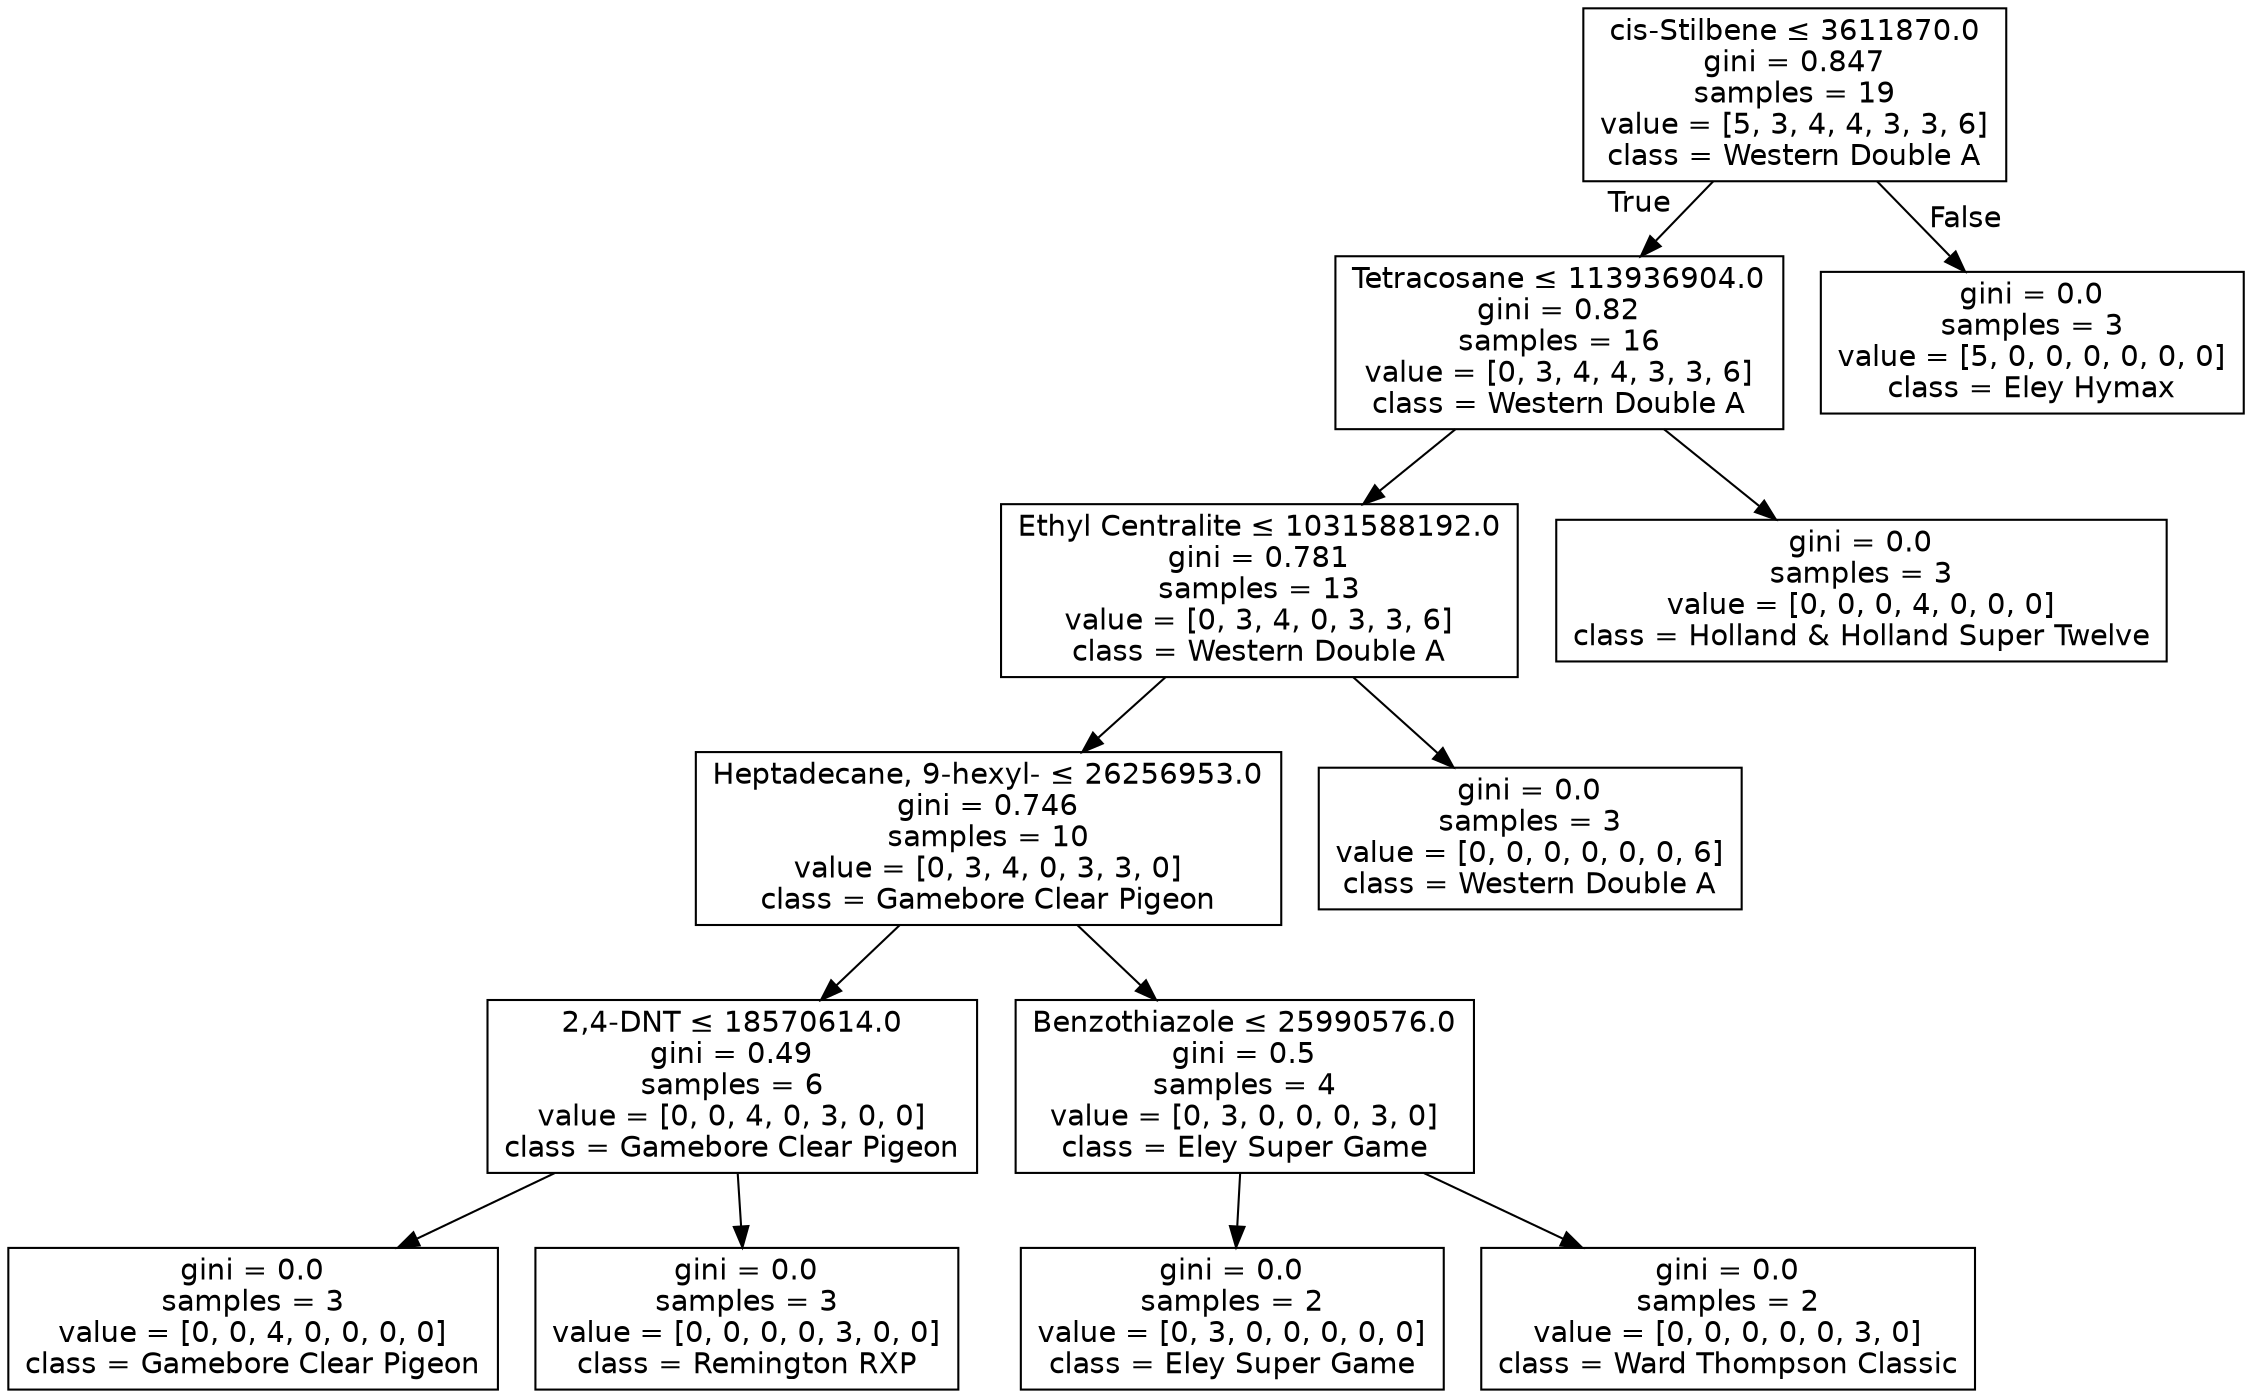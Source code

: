 digraph Tree {
node [shape=box, fontname="helvetica"] ;
edge [fontname="helvetica"] ;
0 [label=<cis-Stilbene &le; 3611870.0<br/>gini = 0.847<br/>samples = 19<br/>value = [5, 3, 4, 4, 3, 3, 6]<br/>class = Western Double A>] ;
1 [label=<Tetracosane &le; 113936904.0<br/>gini = 0.82<br/>samples = 16<br/>value = [0, 3, 4, 4, 3, 3, 6]<br/>class = Western Double A>] ;
0 -> 1 [labeldistance=2.5, labelangle=45, headlabel="True"] ;
2 [label=<Ethyl Centralite &le; 1031588192.0<br/>gini = 0.781<br/>samples = 13<br/>value = [0, 3, 4, 0, 3, 3, 6]<br/>class = Western Double A>] ;
1 -> 2 ;
3 [label=<Heptadecane, 9-hexyl- &le; 26256953.0<br/>gini = 0.746<br/>samples = 10<br/>value = [0, 3, 4, 0, 3, 3, 0]<br/>class = Gamebore Clear Pigeon>] ;
2 -> 3 ;
4 [label=<2,4-DNT &le; 18570614.0<br/>gini = 0.49<br/>samples = 6<br/>value = [0, 0, 4, 0, 3, 0, 0]<br/>class = Gamebore Clear Pigeon>] ;
3 -> 4 ;
5 [label=<gini = 0.0<br/>samples = 3<br/>value = [0, 0, 4, 0, 0, 0, 0]<br/>class = Gamebore Clear Pigeon>] ;
4 -> 5 ;
6 [label=<gini = 0.0<br/>samples = 3<br/>value = [0, 0, 0, 0, 3, 0, 0]<br/>class = Remington RXP>] ;
4 -> 6 ;
7 [label=<Benzothiazole &le; 25990576.0<br/>gini = 0.5<br/>samples = 4<br/>value = [0, 3, 0, 0, 0, 3, 0]<br/>class = Eley Super Game>] ;
3 -> 7 ;
8 [label=<gini = 0.0<br/>samples = 2<br/>value = [0, 3, 0, 0, 0, 0, 0]<br/>class = Eley Super Game>] ;
7 -> 8 ;
9 [label=<gini = 0.0<br/>samples = 2<br/>value = [0, 0, 0, 0, 0, 3, 0]<br/>class = Ward Thompson Classic>] ;
7 -> 9 ;
10 [label=<gini = 0.0<br/>samples = 3<br/>value = [0, 0, 0, 0, 0, 0, 6]<br/>class = Western Double A>] ;
2 -> 10 ;
11 [label=<gini = 0.0<br/>samples = 3<br/>value = [0, 0, 0, 4, 0, 0, 0]<br/>class = Holland &amp; Holland Super Twelve>] ;
1 -> 11 ;
12 [label=<gini = 0.0<br/>samples = 3<br/>value = [5, 0, 0, 0, 0, 0, 0]<br/>class = Eley Hymax>] ;
0 -> 12 [labeldistance=2.5, labelangle=-45, headlabel="False"] ;
}

